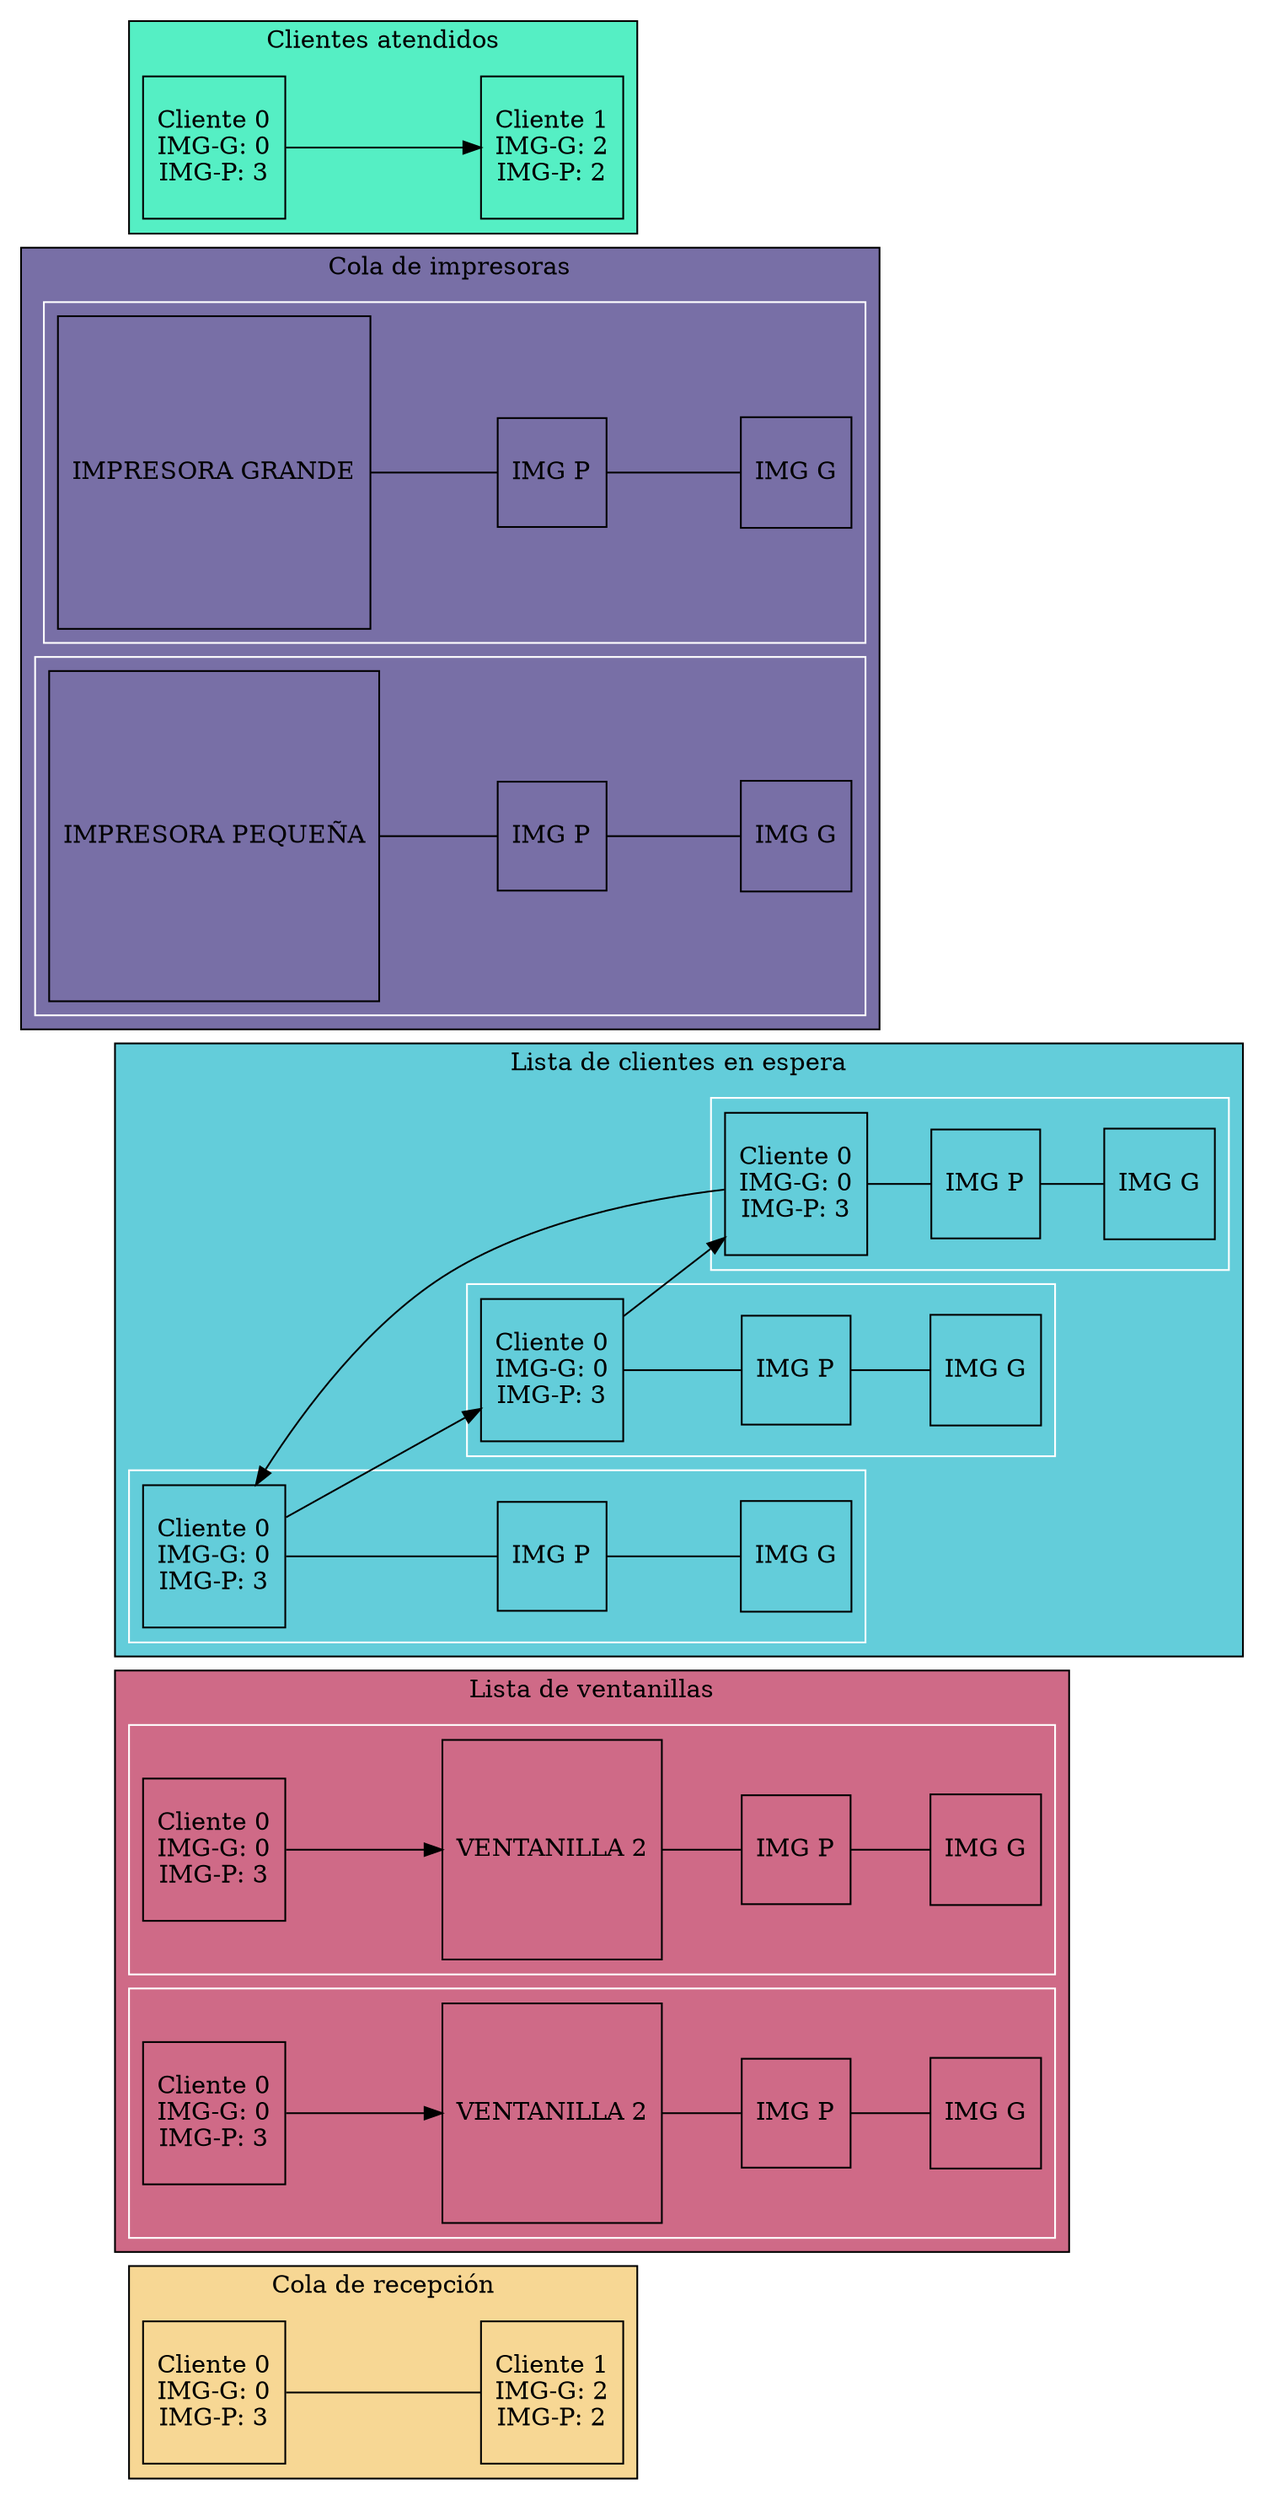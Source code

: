 digraph G {
  rankdir=LR
  subgraph cluster_1 {
    label = "Cola de recepción";
    bgcolor="#f7d794"
    node[shape=square]
    Nodo1_1 [label="Cliente 0\nIMG-G: 0\nIMG-P: 3"];
    Nodo1_2 [label="Cliente 1\nIMG-G: 2\nIMG-P: 2"];
    
    Nodo1_1 -> Nodo1_2 [dir=none]
  }

  subgraph cluster_2 {
    label = "Lista de ventanillas";
    bgcolor="#cf6a87";
    node[shape=square]
    
    subgraph cluster_2_1 {
        label = ""
        color=white
        Nodo2_1_0 [label="Cliente 0\nIMG-G: 0\nIMG-P: 3"]
        Nodo2_1_1 [label="VENTANILLA 2"];
        Nodo2_1_2 [label="IMG P"];
        Nodo2_1_3 [label="IMG G"];
        
        Nodo2_1_0 -> Nodo2_1_1
        Nodo2_1_1 -> Nodo2_1_2 [dir=none]
        Nodo2_1_2 -> Nodo2_1_3 [dir=none]
    }
    
    subgraph cluster_2_2 {
        label = ""
        color=white
        Nodo2_2_0 [label="Cliente 0\nIMG-G: 0\nIMG-P: 3"]
        Nodo2_2_1 [label="VENTANILLA 2"];
        Nodo2_2_2 [label="IMG P"];
        Nodo2_2_3 [label="IMG G"];
        
        Nodo2_2_0 -> Nodo2_2_1
        Nodo2_2_1 -> Nodo2_2_2 [dir=none]
        Nodo2_2_2 -> Nodo2_2_3 [dir=none]
    }
  }

  subgraph cluster_3 {
    label = "Lista de clientes en espera";
    bgcolor="#63cdda"
    node[shape=square]
    
    subgraph cluster_3_1 {
        label = ""
        color=white
        Nodo3_1_1 [label="Cliente 0\nIMG-G: 0\nIMG-P: 3"];
        Nodo3_1_2 [label="IMG P"];
        Nodo3_1_3 [label="IMG G"];
        
        Nodo3_1_1 -> Nodo3_1_2 [dir=none]
        Nodo3_1_2 -> Nodo3_1_3 [dir=none]
    }
    
    subgraph cluster_3_2 {
        label = ""
        color=white
        Nodo3_2_1 [label="Cliente 0\nIMG-G: 0\nIMG-P: 3"];
        Nodo3_2_2 [label="IMG P"];
        Nodo3_2_3 [label="IMG G"];
        
        Nodo3_2_1 -> Nodo3_2_2 [dir=none]
        Nodo3_2_2 -> Nodo3_2_3 [dir=none]
    }
    
    subgraph cluster_3_3 {
        label = ""
        color=white
        Nodo3_3_1 [label="Cliente 0\nIMG-G: 0\nIMG-P: 3"];
        Nodo3_3_2 [label="IMG P"];
        Nodo3_3_3 [label="IMG G"];
        
        Nodo3_3_1 -> Nodo3_3_2 [dir=none]
        Nodo3_3_2 -> Nodo3_3_3 [dir=none]
    }
    
    Nodo3_1_1 -> Nodo3_2_1
    Nodo3_2_1 -> Nodo3_3_1
    Nodo3_3_1 -> Nodo3_1_1
  }

  subgraph cluster_4 {
    label = "Cola de impresoras";
    bgcolor="#786fa6"
    node[shape=square]
    subgraph cluster_4_1 {
        label = ""
        color=white
        Nodo4_1_1 [label="IMPRESORA GRANDE"];
        Nodo4_1_2 [label="IMG P"];
        Nodo4_1_3 [label="IMG G"];
        
        Nodo4_1_1 -> Nodo4_1_2 [dir=none]
        Nodo4_1_2 -> Nodo4_1_3 [dir=none]
    }
    
    subgraph cluster_4_2 {
        label = ""
        color=white
        Nodo4_2_1 [label="IMPRESORA PEQUEÑA"];
        Nodo4_2_2 [label="IMG P"];
        Nodo4_2_3 [label="IMG G"];
        
        Nodo4_2_1 -> Nodo4_2_2 [dir=none]
        Nodo4_2_2 -> Nodo4_2_3 [dir=none]
    }
  }

  subgraph cluster_5 {
    label = "Clientes atendidos";
    bgcolor="#55efc4"
    node[shape=square]
    
    Nodo5_1 [label="Cliente 0\nIMG-G: 0\nIMG-P: 3"];
    Nodo5_2 [label="Cliente 1\nIMG-G: 2\nIMG-P: 2"];
    
    Nodo5_1 -> Nodo5_2
  }

}
